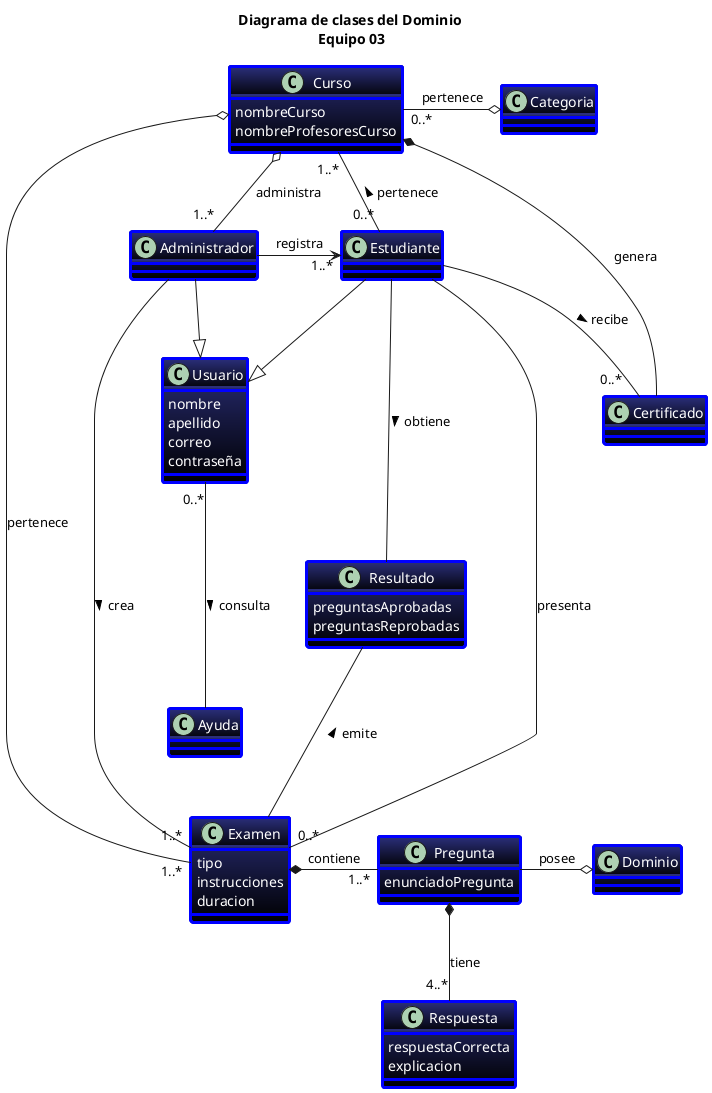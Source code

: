 @startuml "Diagrama de clases"

title "Diagrama de clases del Dominio\n Equipo 03"

skinparam Class{
  BackgroundColor 2B2F7B-black
  AttributeFontColor white
  BorderThickness 3
  BorderColor blue
}
class Usuario{
  nombre
  apellido
  correo
  contraseña 
}
class Administrador

class Estudiante{
}

class Ayuda

class Curso{
  nombreCurso
  nombreProfesoresCurso
}
class Categoria

class Examen{
  tipo
  instrucciones
  duracion
}
class Resultado{
  preguntasAprobadas
  preguntasReprobadas
}

class Pregunta{
  enunciadoPregunta
}

class Dominio

class Respuesta{
  respuestaCorrecta
  explicacion
}
class Certificado{
}

Usuario <|-left- Administrador
Usuario <|-up- Estudiante
Usuario "0..*"--- Ayuda: > consulta

Administrador -- "1..*"Examen: > crea
Administrador -right-> "     1..*"Estudiante: registra
Administrador "    1..*"-up-o Curso: administra

Estudiante "0..*"-right-"    1..*"Curso: > pertenece
Estudiante -right- "0..*"Examen: presenta
Estudiante -- "0..*   "Certificado: > recibe
Estudiante --- Resultado: > obtiene

Examen *-right- "1..*"Pregunta: contiene
Examen -up-- Resultado: > emite

Pregunta *-down- "4..*" Respuesta: tiene
Pregunta -right-o Dominio: posee

Curso "0..*" -right-o Categoria: pertenece
Curso o----- "1..*"Examen: pertenece
Curso *- Certificado: genera

@enduml
